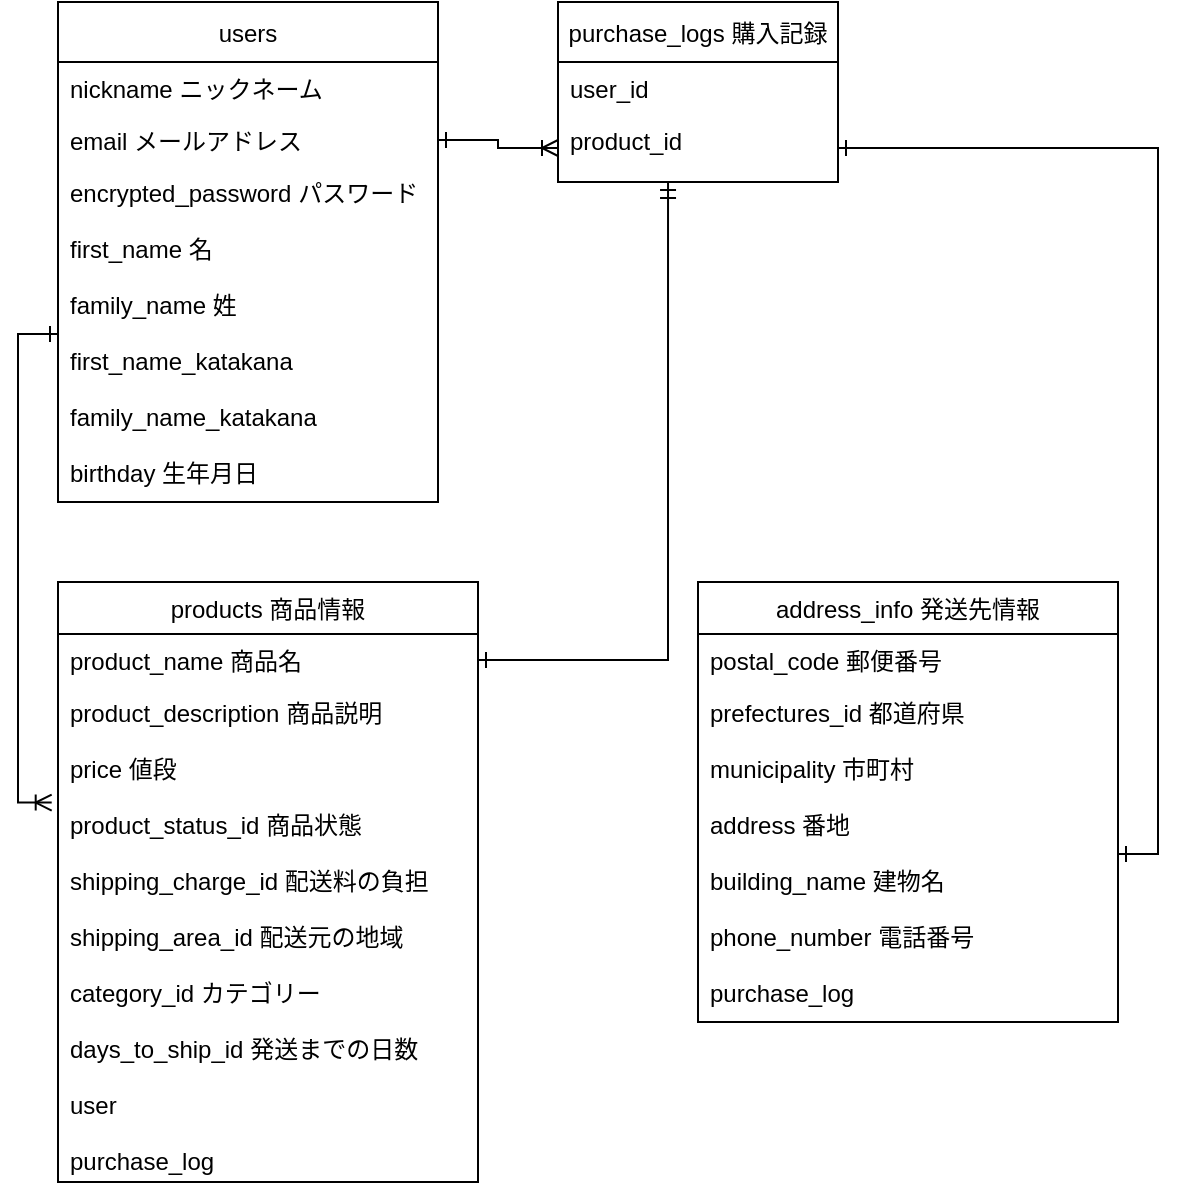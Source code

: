 <mxfile>
    <diagram id="zJGWSznKbTkVof5GE2DF" name="ページ1">
        <mxGraphModel dx="1270" dy="585" grid="1" gridSize="10" guides="1" tooltips="1" connect="1" arrows="1" fold="1" page="1" pageScale="1" pageWidth="827" pageHeight="1169" math="0" shadow="0">
            <root>
                <mxCell id="0"/>
                <mxCell id="1" parent="0"/>
                <mxCell id="2" value="users" style="swimlane;fontStyle=0;childLayout=stackLayout;horizontal=1;startSize=30;fillColor=none;horizontalStack=0;resizeParent=1;resizeParentMax=0;resizeLast=0;collapsible=1;marginBottom=0;" parent="1" vertex="1">
                    <mxGeometry x="-130" y="10" width="190" height="250" as="geometry">
                        <mxRectangle x="50" y="100" width="50" height="30" as="alternateBounds"/>
                    </mxGeometry>
                </mxCell>
                <mxCell id="3" value="nickname ニックネーム" style="text;strokeColor=none;fillColor=none;align=left;verticalAlign=top;spacingLeft=4;spacingRight=4;overflow=hidden;rotatable=0;points=[[0,0.5],[1,0.5]];portConstraint=eastwest;" parent="2" vertex="1">
                    <mxGeometry y="30" width="190" height="26" as="geometry"/>
                </mxCell>
                <mxCell id="4" value="email メールアドレス" style="text;strokeColor=none;fillColor=none;align=left;verticalAlign=top;spacingLeft=4;spacingRight=4;overflow=hidden;rotatable=0;points=[[0,0.5],[1,0.5]];portConstraint=eastwest;" parent="2" vertex="1">
                    <mxGeometry y="56" width="190" height="26" as="geometry"/>
                </mxCell>
                <mxCell id="5" value="encrypted_password パスワード&#10;&#10;first_name 名&#10;&#10;family_name 姓&#10;&#10;first_name_katakana&#10;&#10;family_name_katakana&#10;&#10;birthday 生年月日" style="text;strokeColor=none;fillColor=none;align=left;verticalAlign=top;spacingLeft=4;spacingRight=4;overflow=hidden;rotatable=0;points=[[0,0.5],[1,0.5]];portConstraint=eastwest;" parent="2" vertex="1">
                    <mxGeometry y="82" width="190" height="168" as="geometry"/>
                </mxCell>
                <mxCell id="6" value="products 商品情報" style="swimlane;fontStyle=0;childLayout=stackLayout;horizontal=1;startSize=26;fillColor=none;horizontalStack=0;resizeParent=1;resizeParentMax=0;resizeLast=0;collapsible=1;marginBottom=0;align=center;" parent="1" vertex="1">
                    <mxGeometry x="-130" y="300" width="210" height="300" as="geometry"/>
                </mxCell>
                <mxCell id="10" value="product_name 商品名" style="text;strokeColor=none;fillColor=none;align=left;verticalAlign=top;spacingLeft=4;spacingRight=4;overflow=hidden;rotatable=0;points=[[0,0.5],[1,0.5]];portConstraint=eastwest;" parent="6" vertex="1">
                    <mxGeometry y="26" width="210" height="26" as="geometry"/>
                </mxCell>
                <mxCell id="11" value="product_description 商品説明&#10;&#10;price 値段&#10;&#10;product_status_id 商品状態&#10;&#10;shipping_charge_id 配送料の負担&#10;&#10;shipping_area_id 配送元の地域&#10;&#10;category_id カテゴリー&#10;&#10;days_to_ship_id 発送までの日数&#10;&#10;user &#10;&#10;purchase_log" style="text;strokeColor=none;fillColor=none;align=left;verticalAlign=top;spacingLeft=4;spacingRight=4;overflow=hidden;rotatable=0;points=[[0,0.5],[1,0.5]];portConstraint=eastwest;" parent="6" vertex="1">
                    <mxGeometry y="52" width="210" height="248" as="geometry"/>
                </mxCell>
                <mxCell id="13" value="purchase_logs 購入記録" style="swimlane;fontStyle=0;childLayout=stackLayout;horizontal=1;startSize=30;fillColor=none;horizontalStack=0;resizeParent=1;resizeParentMax=0;resizeLast=0;collapsible=1;marginBottom=0;align=center;" parent="1" vertex="1">
                    <mxGeometry x="120" y="10" width="140" height="90" as="geometry"/>
                </mxCell>
                <mxCell id="14" value="user_id" style="text;strokeColor=none;fillColor=none;align=left;verticalAlign=top;spacingLeft=4;spacingRight=4;overflow=hidden;rotatable=0;points=[[0,0.5],[1,0.5]];portConstraint=eastwest;" parent="13" vertex="1">
                    <mxGeometry y="30" width="140" height="26" as="geometry"/>
                </mxCell>
                <mxCell id="15" value="product_id&#10;" style="text;strokeColor=none;fillColor=none;align=left;verticalAlign=top;spacingLeft=4;spacingRight=4;overflow=hidden;rotatable=0;points=[[0,0.5],[1,0.5]];portConstraint=eastwest;" parent="13" vertex="1">
                    <mxGeometry y="56" width="140" height="34" as="geometry"/>
                </mxCell>
                <mxCell id="17" value="address_info 発送先情報" style="swimlane;fontStyle=0;childLayout=stackLayout;horizontal=1;startSize=26;fillColor=none;horizontalStack=0;resizeParent=1;resizeParentMax=0;resizeLast=0;collapsible=1;marginBottom=0;align=center;" parent="1" vertex="1">
                    <mxGeometry x="190" y="300" width="210" height="220" as="geometry"/>
                </mxCell>
                <mxCell id="18" value="postal_code 郵便番号" style="text;strokeColor=none;fillColor=none;align=left;verticalAlign=top;spacingLeft=4;spacingRight=4;overflow=hidden;rotatable=0;points=[[0,0.5],[1,0.5]];portConstraint=eastwest;" parent="17" vertex="1">
                    <mxGeometry y="26" width="210" height="26" as="geometry"/>
                </mxCell>
                <mxCell id="20" value="prefectures_id 都道府県&#10;&#10;municipality 市町村&#10;&#10;address 番地&#10;&#10;building_name 建物名&#10;&#10;phone_number 電話番号&#10;&#10;purchase_log&#10;" style="text;strokeColor=none;fillColor=none;align=left;verticalAlign=top;spacingLeft=4;spacingRight=4;overflow=hidden;rotatable=0;points=[[0,0.5],[1,0.5]];portConstraint=eastwest;" parent="17" vertex="1">
                    <mxGeometry y="52" width="210" height="168" as="geometry"/>
                </mxCell>
                <mxCell id="25" style="edgeStyle=orthogonalEdgeStyle;rounded=0;orthogonalLoop=1;jettySize=auto;html=1;exitX=1;exitY=0.5;exitDx=0;exitDy=0;entryX=0;entryY=0.5;entryDx=0;entryDy=0;endArrow=ERoneToMany;endFill=0;startArrow=ERone;startFill=0;" parent="1" source="4" target="15" edge="1">
                    <mxGeometry relative="1" as="geometry"/>
                </mxCell>
                <mxCell id="26" style="edgeStyle=orthogonalEdgeStyle;rounded=0;orthogonalLoop=1;jettySize=auto;html=1;exitX=1;exitY=0.5;exitDx=0;exitDy=0;entryX=0;entryY=0.5;entryDx=0;entryDy=0;startArrow=ERone;startFill=0;endArrow=ERone;endFill=0;strokeColor=none;" parent="1" source="5" edge="1">
                    <mxGeometry relative="1" as="geometry">
                        <mxPoint x="290" y="305" as="targetPoint"/>
                    </mxGeometry>
                </mxCell>
                <mxCell id="28" style="edgeStyle=orthogonalEdgeStyle;rounded=0;orthogonalLoop=1;jettySize=auto;html=1;exitX=0;exitY=0.5;exitDx=0;exitDy=0;entryX=-0.015;entryY=0.235;entryDx=0;entryDy=0;entryPerimeter=0;startArrow=ERone;startFill=0;endArrow=ERoneToMany;endFill=0;" parent="1" source="5" target="11" edge="1">
                    <mxGeometry relative="1" as="geometry">
                        <mxPoint x="28.05" y="438.994" as="targetPoint"/>
                    </mxGeometry>
                </mxCell>
                <mxCell id="30" style="edgeStyle=orthogonalEdgeStyle;rounded=0;orthogonalLoop=1;jettySize=auto;html=1;exitX=1;exitY=0.5;exitDx=0;exitDy=0;entryX=1;entryY=0.5;entryDx=0;entryDy=0;startArrow=ERone;startFill=0;endArrow=ERone;endFill=0;" parent="1" source="15" target="20" edge="1">
                    <mxGeometry relative="1" as="geometry"/>
                </mxCell>
                <mxCell id="31" style="edgeStyle=orthogonalEdgeStyle;rounded=0;orthogonalLoop=1;jettySize=auto;html=1;exitX=1;exitY=0.5;exitDx=0;exitDy=0;startArrow=ERone;startFill=0;endArrow=ERmandOne;endFill=0;entryX=0.393;entryY=1;entryDx=0;entryDy=0;entryPerimeter=0;" parent="1" source="10" target="15" edge="1">
                    <mxGeometry relative="1" as="geometry">
                        <mxPoint x="270" y="471" as="targetPoint"/>
                    </mxGeometry>
                </mxCell>
            </root>
        </mxGraphModel>
    </diagram>
</mxfile>